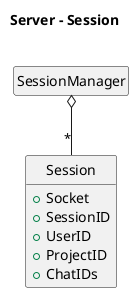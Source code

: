 @startuml
hide circle
hide empty members

Title <b>Server - Session</b>\n

class "SessionManager" as sqs_se_m
class "Session" as sqs_se{
	+Socket
	+SessionID
	+UserID
	+ProjectID
	+ChatIDs
	}

sqs_se_m o-- "*" sqs_se


@enduml